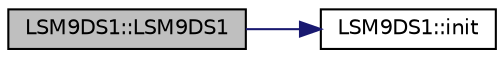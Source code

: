 digraph "LSM9DS1::LSM9DS1"
{
  edge [fontname="Helvetica",fontsize="10",labelfontname="Helvetica",labelfontsize="10"];
  node [fontname="Helvetica",fontsize="10",shape=record];
  rankdir="LR";
  Node3 [label="LSM9DS1::LSM9DS1",height=0.2,width=0.4,color="black", fillcolor="grey75", style="filled", fontcolor="black"];
  Node3 -> Node4 [color="midnightblue",fontsize="10",style="solid"];
  Node4 [label="LSM9DS1::init",height=0.2,width=0.4,color="black", fillcolor="white", style="filled",URL="$classLSM9DS1.html#aa4f74e09e93c0133dc30545d4492849e",tooltip="Sets up gyro, accel, and mag settings to default. "];
}
